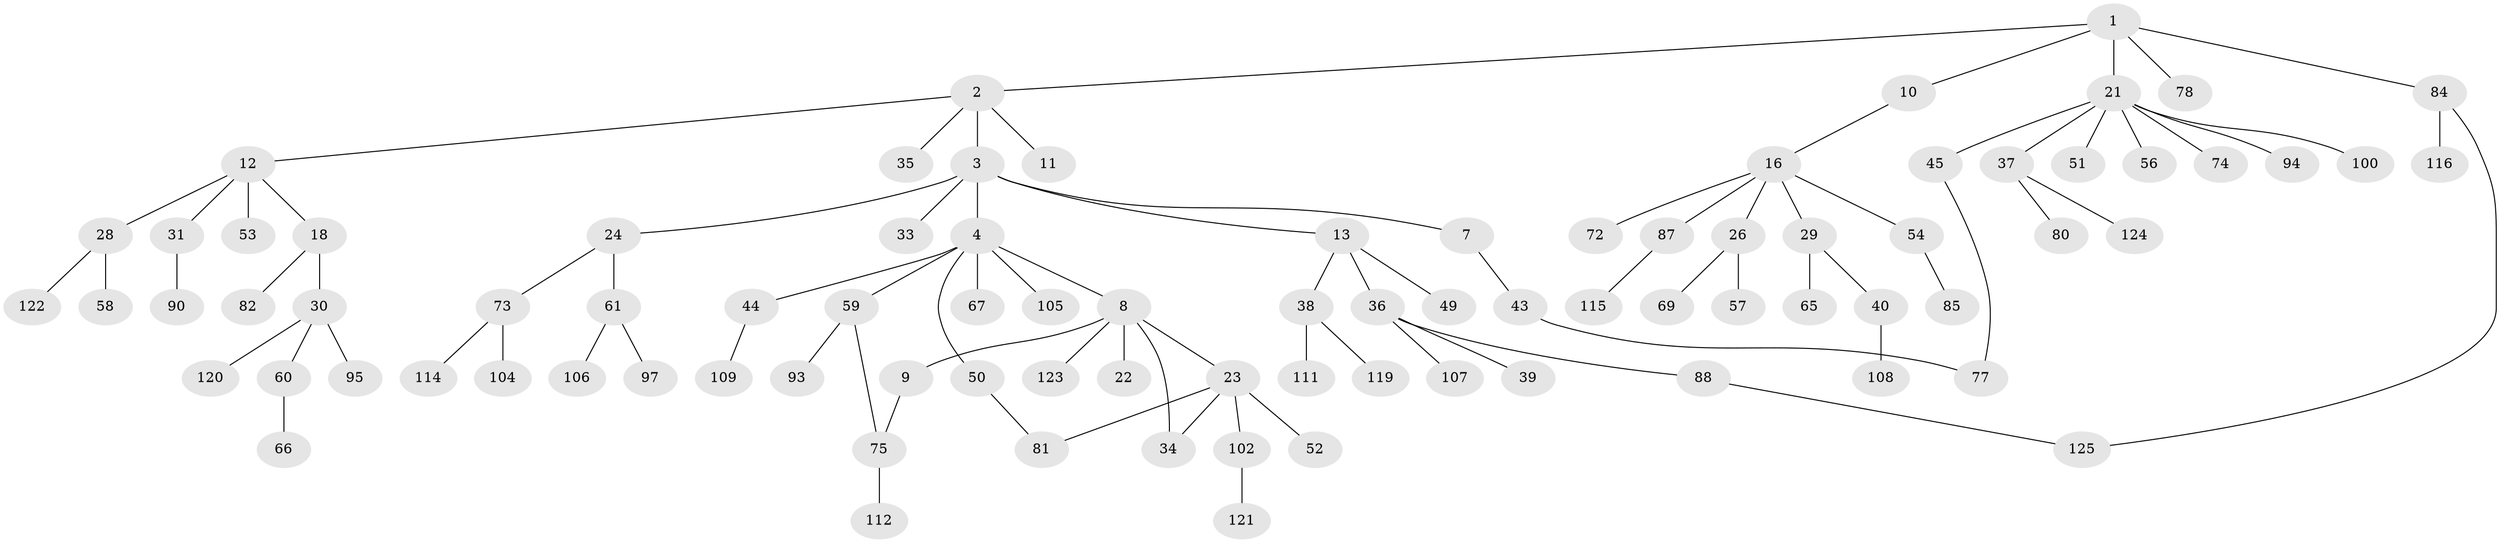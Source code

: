 // original degree distribution, {4: 0.07874015748031496, 6: 0.031496062992125984, 7: 0.007874015748031496, 3: 0.14173228346456693, 2: 0.2755905511811024, 5: 0.015748031496062992, 1: 0.44881889763779526}
// Generated by graph-tools (version 1.1) at 2025/10/02/27/25 16:10:54]
// undirected, 87 vertices, 91 edges
graph export_dot {
graph [start="1"]
  node [color=gray90,style=filled];
  1 [super="+6"];
  2 [super="+118"];
  3 [super="+5"];
  4 [super="+20"];
  7;
  8 [super="+15"];
  9 [super="+14"];
  10;
  11;
  12 [super="+17"];
  13 [super="+27"];
  16 [super="+19"];
  18;
  21 [super="+41"];
  22;
  23 [super="+47"];
  24 [super="+25"];
  26 [super="+46"];
  28 [super="+42"];
  29 [super="+126"];
  30 [super="+48"];
  31 [super="+32"];
  33;
  34 [super="+83"];
  35;
  36 [super="+71"];
  37 [super="+64"];
  38 [super="+98"];
  39 [super="+62"];
  40 [super="+91"];
  43 [super="+55"];
  44 [super="+70"];
  45;
  49;
  50 [super="+63"];
  51;
  52 [super="+113"];
  53;
  54 [super="+76"];
  56;
  57;
  58;
  59 [super="+96"];
  60;
  61 [super="+79"];
  65 [super="+127"];
  66 [super="+103"];
  67 [super="+68"];
  69;
  72 [super="+101"];
  73 [super="+99"];
  74;
  75 [super="+92"];
  77;
  78;
  80;
  81 [super="+86"];
  82;
  84 [super="+110"];
  85;
  87 [super="+89"];
  88 [super="+117"];
  90;
  93;
  94;
  95;
  97;
  100;
  102;
  104;
  105;
  106;
  107;
  108;
  109;
  111;
  112;
  114;
  115;
  116;
  119;
  120;
  121;
  122;
  123;
  124;
  125;
  1 -- 2;
  1 -- 21;
  1 -- 78;
  1 -- 10;
  1 -- 84;
  2 -- 3;
  2 -- 11;
  2 -- 12;
  2 -- 35;
  3 -- 4;
  3 -- 13;
  3 -- 24;
  3 -- 33;
  3 -- 7;
  4 -- 8;
  4 -- 44;
  4 -- 59;
  4 -- 67;
  4 -- 105;
  4 -- 50;
  7 -- 43;
  8 -- 9;
  8 -- 22;
  8 -- 23;
  8 -- 34;
  8 -- 123;
  9 -- 75;
  10 -- 16;
  12 -- 18;
  12 -- 28;
  12 -- 53;
  12 -- 31;
  13 -- 36;
  13 -- 38;
  13 -- 49;
  16 -- 26;
  16 -- 54;
  16 -- 72;
  16 -- 87;
  16 -- 29;
  18 -- 30;
  18 -- 82;
  21 -- 37;
  21 -- 56;
  21 -- 94;
  21 -- 100;
  21 -- 45;
  21 -- 74;
  21 -- 51;
  23 -- 52;
  23 -- 81;
  23 -- 102;
  23 -- 34;
  24 -- 73;
  24 -- 61;
  26 -- 57;
  26 -- 69;
  28 -- 122;
  28 -- 58;
  29 -- 40;
  29 -- 65;
  30 -- 120;
  30 -- 60;
  30 -- 95;
  31 -- 90;
  36 -- 39;
  36 -- 88;
  36 -- 107;
  37 -- 80;
  37 -- 124;
  38 -- 119;
  38 -- 111;
  40 -- 108;
  43 -- 77;
  44 -- 109;
  45 -- 77;
  50 -- 81;
  54 -- 85;
  59 -- 93;
  59 -- 75;
  60 -- 66;
  61 -- 97;
  61 -- 106;
  73 -- 104;
  73 -- 114;
  75 -- 112;
  84 -- 116;
  84 -- 125;
  87 -- 115;
  88 -- 125;
  102 -- 121;
}
